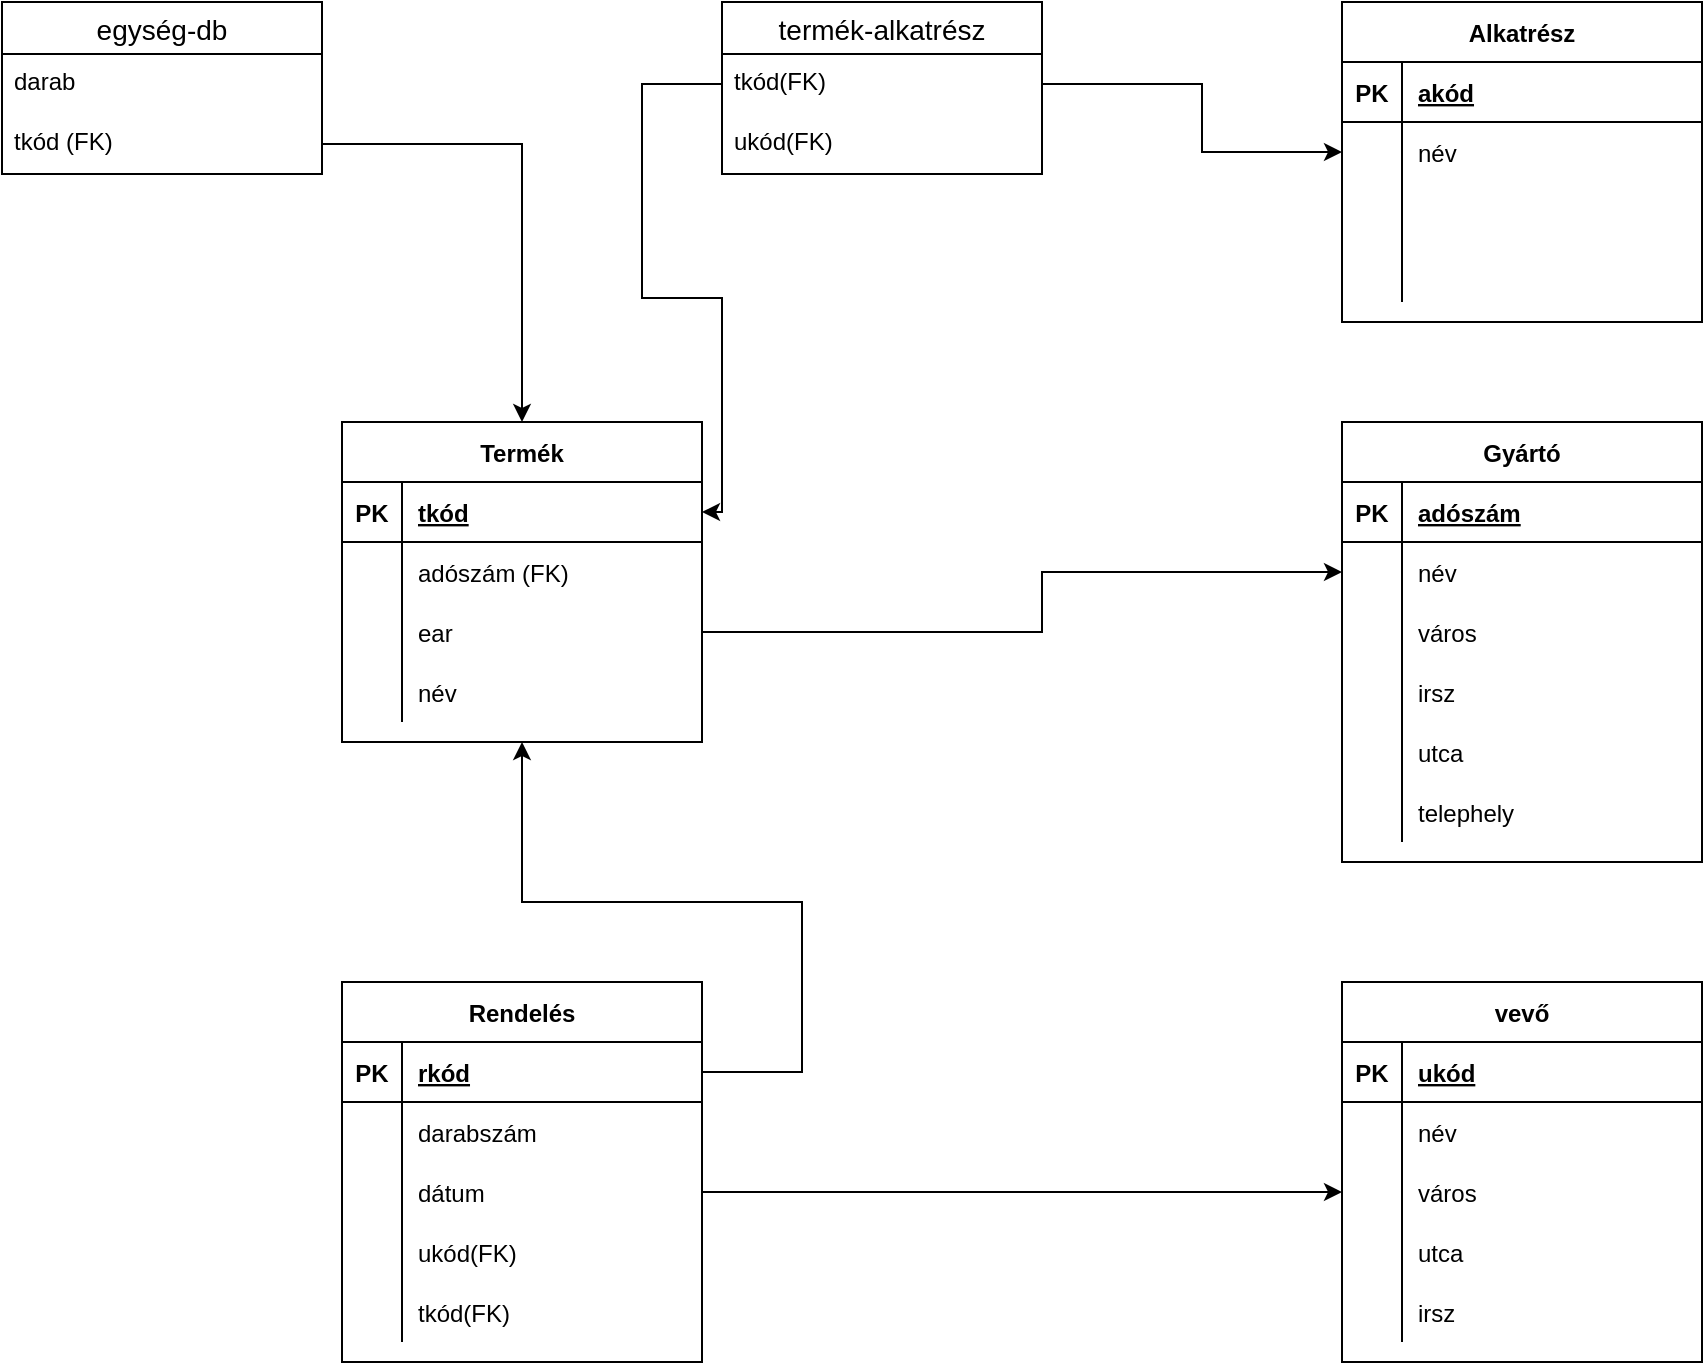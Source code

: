 <mxfile version="20.5.1" type="device"><diagram id="R2lEEEUBdFMjLlhIrx00" name="Page-1"><mxGraphModel dx="2476" dy="1542" grid="1" gridSize="10" guides="1" tooltips="1" connect="1" arrows="1" fold="1" page="0" pageScale="1" pageWidth="850" pageHeight="1100" math="0" shadow="0" extFonts="Permanent Marker^https://fonts.googleapis.com/css?family=Permanent+Marker"><root><mxCell id="0"/><mxCell id="1" parent="0"/><mxCell id="13EC7aN3IVBnyng-n6oH-1" value="Alkatrész" style="shape=table;startSize=30;container=1;collapsible=1;childLayout=tableLayout;fixedRows=1;rowLines=0;fontStyle=1;align=center;resizeLast=1;" parent="1" vertex="1"><mxGeometry x="470" y="-250" width="180" height="160" as="geometry"/></mxCell><mxCell id="13EC7aN3IVBnyng-n6oH-2" value="" style="shape=tableRow;horizontal=0;startSize=0;swimlaneHead=0;swimlaneBody=0;fillColor=none;collapsible=0;dropTarget=0;points=[[0,0.5],[1,0.5]];portConstraint=eastwest;top=0;left=0;right=0;bottom=1;" parent="13EC7aN3IVBnyng-n6oH-1" vertex="1"><mxGeometry y="30" width="180" height="30" as="geometry"/></mxCell><mxCell id="13EC7aN3IVBnyng-n6oH-3" value="PK" style="shape=partialRectangle;connectable=0;fillColor=none;top=0;left=0;bottom=0;right=0;fontStyle=1;overflow=hidden;" parent="13EC7aN3IVBnyng-n6oH-2" vertex="1"><mxGeometry width="30" height="30" as="geometry"><mxRectangle width="30" height="30" as="alternateBounds"/></mxGeometry></mxCell><mxCell id="13EC7aN3IVBnyng-n6oH-4" value="akód" style="shape=partialRectangle;connectable=0;fillColor=none;top=0;left=0;bottom=0;right=0;align=left;spacingLeft=6;fontStyle=5;overflow=hidden;" parent="13EC7aN3IVBnyng-n6oH-2" vertex="1"><mxGeometry x="30" width="150" height="30" as="geometry"><mxRectangle width="150" height="30" as="alternateBounds"/></mxGeometry></mxCell><mxCell id="13EC7aN3IVBnyng-n6oH-5" value="" style="shape=tableRow;horizontal=0;startSize=0;swimlaneHead=0;swimlaneBody=0;fillColor=none;collapsible=0;dropTarget=0;points=[[0,0.5],[1,0.5]];portConstraint=eastwest;top=0;left=0;right=0;bottom=0;" parent="13EC7aN3IVBnyng-n6oH-1" vertex="1"><mxGeometry y="60" width="180" height="30" as="geometry"/></mxCell><mxCell id="13EC7aN3IVBnyng-n6oH-6" value="" style="shape=partialRectangle;connectable=0;fillColor=none;top=0;left=0;bottom=0;right=0;editable=1;overflow=hidden;" parent="13EC7aN3IVBnyng-n6oH-5" vertex="1"><mxGeometry width="30" height="30" as="geometry"><mxRectangle width="30" height="30" as="alternateBounds"/></mxGeometry></mxCell><mxCell id="13EC7aN3IVBnyng-n6oH-7" value="név" style="shape=partialRectangle;connectable=0;fillColor=none;top=0;left=0;bottom=0;right=0;align=left;spacingLeft=6;overflow=hidden;" parent="13EC7aN3IVBnyng-n6oH-5" vertex="1"><mxGeometry x="30" width="150" height="30" as="geometry"><mxRectangle width="150" height="30" as="alternateBounds"/></mxGeometry></mxCell><mxCell id="13EC7aN3IVBnyng-n6oH-8" value="" style="shape=tableRow;horizontal=0;startSize=0;swimlaneHead=0;swimlaneBody=0;fillColor=none;collapsible=0;dropTarget=0;points=[[0,0.5],[1,0.5]];portConstraint=eastwest;top=0;left=0;right=0;bottom=0;" parent="13EC7aN3IVBnyng-n6oH-1" vertex="1"><mxGeometry y="90" width="180" height="30" as="geometry"/></mxCell><mxCell id="13EC7aN3IVBnyng-n6oH-9" value="" style="shape=partialRectangle;connectable=0;fillColor=none;top=0;left=0;bottom=0;right=0;editable=1;overflow=hidden;" parent="13EC7aN3IVBnyng-n6oH-8" vertex="1"><mxGeometry width="30" height="30" as="geometry"><mxRectangle width="30" height="30" as="alternateBounds"/></mxGeometry></mxCell><mxCell id="13EC7aN3IVBnyng-n6oH-10" value="" style="shape=partialRectangle;connectable=0;fillColor=none;top=0;left=0;bottom=0;right=0;align=left;spacingLeft=6;overflow=hidden;" parent="13EC7aN3IVBnyng-n6oH-8" vertex="1"><mxGeometry x="30" width="150" height="30" as="geometry"><mxRectangle width="150" height="30" as="alternateBounds"/></mxGeometry></mxCell><mxCell id="13EC7aN3IVBnyng-n6oH-11" value="" style="shape=tableRow;horizontal=0;startSize=0;swimlaneHead=0;swimlaneBody=0;fillColor=none;collapsible=0;dropTarget=0;points=[[0,0.5],[1,0.5]];portConstraint=eastwest;top=0;left=0;right=0;bottom=0;" parent="13EC7aN3IVBnyng-n6oH-1" vertex="1"><mxGeometry y="120" width="180" height="30" as="geometry"/></mxCell><mxCell id="13EC7aN3IVBnyng-n6oH-12" value="" style="shape=partialRectangle;connectable=0;fillColor=none;top=0;left=0;bottom=0;right=0;editable=1;overflow=hidden;" parent="13EC7aN3IVBnyng-n6oH-11" vertex="1"><mxGeometry width="30" height="30" as="geometry"><mxRectangle width="30" height="30" as="alternateBounds"/></mxGeometry></mxCell><mxCell id="13EC7aN3IVBnyng-n6oH-13" value="" style="shape=partialRectangle;connectable=0;fillColor=none;top=0;left=0;bottom=0;right=0;align=left;spacingLeft=6;overflow=hidden;" parent="13EC7aN3IVBnyng-n6oH-11" vertex="1"><mxGeometry x="30" width="150" height="30" as="geometry"><mxRectangle width="150" height="30" as="alternateBounds"/></mxGeometry></mxCell><mxCell id="13EC7aN3IVBnyng-n6oH-14" value="vevő" style="shape=table;startSize=30;container=1;collapsible=1;childLayout=tableLayout;fixedRows=1;rowLines=0;fontStyle=1;align=center;resizeLast=1;" parent="1" vertex="1"><mxGeometry x="470" y="240" width="180" height="190" as="geometry"/></mxCell><mxCell id="13EC7aN3IVBnyng-n6oH-15" value="" style="shape=tableRow;horizontal=0;startSize=0;swimlaneHead=0;swimlaneBody=0;fillColor=none;collapsible=0;dropTarget=0;points=[[0,0.5],[1,0.5]];portConstraint=eastwest;top=0;left=0;right=0;bottom=1;" parent="13EC7aN3IVBnyng-n6oH-14" vertex="1"><mxGeometry y="30" width="180" height="30" as="geometry"/></mxCell><mxCell id="13EC7aN3IVBnyng-n6oH-16" value="PK" style="shape=partialRectangle;connectable=0;fillColor=none;top=0;left=0;bottom=0;right=0;fontStyle=1;overflow=hidden;" parent="13EC7aN3IVBnyng-n6oH-15" vertex="1"><mxGeometry width="30" height="30" as="geometry"><mxRectangle width="30" height="30" as="alternateBounds"/></mxGeometry></mxCell><mxCell id="13EC7aN3IVBnyng-n6oH-17" value="ukód" style="shape=partialRectangle;connectable=0;fillColor=none;top=0;left=0;bottom=0;right=0;align=left;spacingLeft=6;fontStyle=5;overflow=hidden;" parent="13EC7aN3IVBnyng-n6oH-15" vertex="1"><mxGeometry x="30" width="150" height="30" as="geometry"><mxRectangle width="150" height="30" as="alternateBounds"/></mxGeometry></mxCell><mxCell id="13EC7aN3IVBnyng-n6oH-18" value="" style="shape=tableRow;horizontal=0;startSize=0;swimlaneHead=0;swimlaneBody=0;fillColor=none;collapsible=0;dropTarget=0;points=[[0,0.5],[1,0.5]];portConstraint=eastwest;top=0;left=0;right=0;bottom=0;" parent="13EC7aN3IVBnyng-n6oH-14" vertex="1"><mxGeometry y="60" width="180" height="30" as="geometry"/></mxCell><mxCell id="13EC7aN3IVBnyng-n6oH-19" value="" style="shape=partialRectangle;connectable=0;fillColor=none;top=0;left=0;bottom=0;right=0;editable=1;overflow=hidden;" parent="13EC7aN3IVBnyng-n6oH-18" vertex="1"><mxGeometry width="30" height="30" as="geometry"><mxRectangle width="30" height="30" as="alternateBounds"/></mxGeometry></mxCell><mxCell id="13EC7aN3IVBnyng-n6oH-20" value="név" style="shape=partialRectangle;connectable=0;fillColor=none;top=0;left=0;bottom=0;right=0;align=left;spacingLeft=6;overflow=hidden;" parent="13EC7aN3IVBnyng-n6oH-18" vertex="1"><mxGeometry x="30" width="150" height="30" as="geometry"><mxRectangle width="150" height="30" as="alternateBounds"/></mxGeometry></mxCell><mxCell id="13EC7aN3IVBnyng-n6oH-21" value="" style="shape=tableRow;horizontal=0;startSize=0;swimlaneHead=0;swimlaneBody=0;fillColor=none;collapsible=0;dropTarget=0;points=[[0,0.5],[1,0.5]];portConstraint=eastwest;top=0;left=0;right=0;bottom=0;" parent="13EC7aN3IVBnyng-n6oH-14" vertex="1"><mxGeometry y="90" width="180" height="30" as="geometry"/></mxCell><mxCell id="13EC7aN3IVBnyng-n6oH-22" value="" style="shape=partialRectangle;connectable=0;fillColor=none;top=0;left=0;bottom=0;right=0;editable=1;overflow=hidden;" parent="13EC7aN3IVBnyng-n6oH-21" vertex="1"><mxGeometry width="30" height="30" as="geometry"><mxRectangle width="30" height="30" as="alternateBounds"/></mxGeometry></mxCell><mxCell id="13EC7aN3IVBnyng-n6oH-23" value="város" style="shape=partialRectangle;connectable=0;fillColor=none;top=0;left=0;bottom=0;right=0;align=left;spacingLeft=6;overflow=hidden;" parent="13EC7aN3IVBnyng-n6oH-21" vertex="1"><mxGeometry x="30" width="150" height="30" as="geometry"><mxRectangle width="150" height="30" as="alternateBounds"/></mxGeometry></mxCell><mxCell id="13EC7aN3IVBnyng-n6oH-24" value="" style="shape=tableRow;horizontal=0;startSize=0;swimlaneHead=0;swimlaneBody=0;fillColor=none;collapsible=0;dropTarget=0;points=[[0,0.5],[1,0.5]];portConstraint=eastwest;top=0;left=0;right=0;bottom=0;" parent="13EC7aN3IVBnyng-n6oH-14" vertex="1"><mxGeometry y="120" width="180" height="30" as="geometry"/></mxCell><mxCell id="13EC7aN3IVBnyng-n6oH-25" value="" style="shape=partialRectangle;connectable=0;fillColor=none;top=0;left=0;bottom=0;right=0;editable=1;overflow=hidden;" parent="13EC7aN3IVBnyng-n6oH-24" vertex="1"><mxGeometry width="30" height="30" as="geometry"><mxRectangle width="30" height="30" as="alternateBounds"/></mxGeometry></mxCell><mxCell id="13EC7aN3IVBnyng-n6oH-26" value="utca" style="shape=partialRectangle;connectable=0;fillColor=none;top=0;left=0;bottom=0;right=0;align=left;spacingLeft=6;overflow=hidden;" parent="13EC7aN3IVBnyng-n6oH-24" vertex="1"><mxGeometry x="30" width="150" height="30" as="geometry"><mxRectangle width="150" height="30" as="alternateBounds"/></mxGeometry></mxCell><mxCell id="13EC7aN3IVBnyng-n6oH-79" value="" style="shape=tableRow;horizontal=0;startSize=0;swimlaneHead=0;swimlaneBody=0;fillColor=none;collapsible=0;dropTarget=0;points=[[0,0.5],[1,0.5]];portConstraint=eastwest;top=0;left=0;right=0;bottom=0;" parent="13EC7aN3IVBnyng-n6oH-14" vertex="1"><mxGeometry y="150" width="180" height="30" as="geometry"/></mxCell><mxCell id="13EC7aN3IVBnyng-n6oH-80" value="" style="shape=partialRectangle;connectable=0;fillColor=none;top=0;left=0;bottom=0;right=0;editable=1;overflow=hidden;" parent="13EC7aN3IVBnyng-n6oH-79" vertex="1"><mxGeometry width="30" height="30" as="geometry"><mxRectangle width="30" height="30" as="alternateBounds"/></mxGeometry></mxCell><mxCell id="13EC7aN3IVBnyng-n6oH-81" value="irsz" style="shape=partialRectangle;connectable=0;fillColor=none;top=0;left=0;bottom=0;right=0;align=left;spacingLeft=6;overflow=hidden;" parent="13EC7aN3IVBnyng-n6oH-79" vertex="1"><mxGeometry x="30" width="150" height="30" as="geometry"><mxRectangle width="150" height="30" as="alternateBounds"/></mxGeometry></mxCell><mxCell id="13EC7aN3IVBnyng-n6oH-27" value="Rendelés" style="shape=table;startSize=30;container=1;collapsible=1;childLayout=tableLayout;fixedRows=1;rowLines=0;fontStyle=1;align=center;resizeLast=1;" parent="1" vertex="1"><mxGeometry x="-30" y="240" width="180" height="190" as="geometry"/></mxCell><mxCell id="13EC7aN3IVBnyng-n6oH-28" value="" style="shape=tableRow;horizontal=0;startSize=0;swimlaneHead=0;swimlaneBody=0;fillColor=none;collapsible=0;dropTarget=0;points=[[0,0.5],[1,0.5]];portConstraint=eastwest;top=0;left=0;right=0;bottom=1;" parent="13EC7aN3IVBnyng-n6oH-27" vertex="1"><mxGeometry y="30" width="180" height="30" as="geometry"/></mxCell><mxCell id="13EC7aN3IVBnyng-n6oH-29" value="PK" style="shape=partialRectangle;connectable=0;fillColor=none;top=0;left=0;bottom=0;right=0;fontStyle=1;overflow=hidden;" parent="13EC7aN3IVBnyng-n6oH-28" vertex="1"><mxGeometry width="30" height="30" as="geometry"><mxRectangle width="30" height="30" as="alternateBounds"/></mxGeometry></mxCell><mxCell id="13EC7aN3IVBnyng-n6oH-30" value="rkód" style="shape=partialRectangle;connectable=0;fillColor=none;top=0;left=0;bottom=0;right=0;align=left;spacingLeft=6;fontStyle=5;overflow=hidden;" parent="13EC7aN3IVBnyng-n6oH-28" vertex="1"><mxGeometry x="30" width="150" height="30" as="geometry"><mxRectangle width="150" height="30" as="alternateBounds"/></mxGeometry></mxCell><mxCell id="13EC7aN3IVBnyng-n6oH-31" value="" style="shape=tableRow;horizontal=0;startSize=0;swimlaneHead=0;swimlaneBody=0;fillColor=none;collapsible=0;dropTarget=0;points=[[0,0.5],[1,0.5]];portConstraint=eastwest;top=0;left=0;right=0;bottom=0;" parent="13EC7aN3IVBnyng-n6oH-27" vertex="1"><mxGeometry y="60" width="180" height="30" as="geometry"/></mxCell><mxCell id="13EC7aN3IVBnyng-n6oH-32" value="" style="shape=partialRectangle;connectable=0;fillColor=none;top=0;left=0;bottom=0;right=0;editable=1;overflow=hidden;" parent="13EC7aN3IVBnyng-n6oH-31" vertex="1"><mxGeometry width="30" height="30" as="geometry"><mxRectangle width="30" height="30" as="alternateBounds"/></mxGeometry></mxCell><mxCell id="13EC7aN3IVBnyng-n6oH-33" value="darabszám" style="shape=partialRectangle;connectable=0;fillColor=none;top=0;left=0;bottom=0;right=0;align=left;spacingLeft=6;overflow=hidden;" parent="13EC7aN3IVBnyng-n6oH-31" vertex="1"><mxGeometry x="30" width="150" height="30" as="geometry"><mxRectangle width="150" height="30" as="alternateBounds"/></mxGeometry></mxCell><mxCell id="13EC7aN3IVBnyng-n6oH-34" value="" style="shape=tableRow;horizontal=0;startSize=0;swimlaneHead=0;swimlaneBody=0;fillColor=none;collapsible=0;dropTarget=0;points=[[0,0.5],[1,0.5]];portConstraint=eastwest;top=0;left=0;right=0;bottom=0;" parent="13EC7aN3IVBnyng-n6oH-27" vertex="1"><mxGeometry y="90" width="180" height="30" as="geometry"/></mxCell><mxCell id="13EC7aN3IVBnyng-n6oH-35" value="" style="shape=partialRectangle;connectable=0;fillColor=none;top=0;left=0;bottom=0;right=0;editable=1;overflow=hidden;" parent="13EC7aN3IVBnyng-n6oH-34" vertex="1"><mxGeometry width="30" height="30" as="geometry"><mxRectangle width="30" height="30" as="alternateBounds"/></mxGeometry></mxCell><mxCell id="13EC7aN3IVBnyng-n6oH-36" value="dátum" style="shape=partialRectangle;connectable=0;fillColor=none;top=0;left=0;bottom=0;right=0;align=left;spacingLeft=6;overflow=hidden;" parent="13EC7aN3IVBnyng-n6oH-34" vertex="1"><mxGeometry x="30" width="150" height="30" as="geometry"><mxRectangle width="150" height="30" as="alternateBounds"/></mxGeometry></mxCell><mxCell id="13EC7aN3IVBnyng-n6oH-37" value="" style="shape=tableRow;horizontal=0;startSize=0;swimlaneHead=0;swimlaneBody=0;fillColor=none;collapsible=0;dropTarget=0;points=[[0,0.5],[1,0.5]];portConstraint=eastwest;top=0;left=0;right=0;bottom=0;" parent="13EC7aN3IVBnyng-n6oH-27" vertex="1"><mxGeometry y="120" width="180" height="30" as="geometry"/></mxCell><mxCell id="13EC7aN3IVBnyng-n6oH-38" value="" style="shape=partialRectangle;connectable=0;fillColor=none;top=0;left=0;bottom=0;right=0;editable=1;overflow=hidden;" parent="13EC7aN3IVBnyng-n6oH-37" vertex="1"><mxGeometry width="30" height="30" as="geometry"><mxRectangle width="30" height="30" as="alternateBounds"/></mxGeometry></mxCell><mxCell id="13EC7aN3IVBnyng-n6oH-39" value="ukód(FK)" style="shape=partialRectangle;connectable=0;fillColor=none;top=0;left=0;bottom=0;right=0;align=left;spacingLeft=6;overflow=hidden;" parent="13EC7aN3IVBnyng-n6oH-37" vertex="1"><mxGeometry x="30" width="150" height="30" as="geometry"><mxRectangle width="150" height="30" as="alternateBounds"/></mxGeometry></mxCell><mxCell id="13EC7aN3IVBnyng-n6oH-75" value="" style="shape=tableRow;horizontal=0;startSize=0;swimlaneHead=0;swimlaneBody=0;fillColor=none;collapsible=0;dropTarget=0;points=[[0,0.5],[1,0.5]];portConstraint=eastwest;top=0;left=0;right=0;bottom=0;" parent="13EC7aN3IVBnyng-n6oH-27" vertex="1"><mxGeometry y="150" width="180" height="30" as="geometry"/></mxCell><mxCell id="13EC7aN3IVBnyng-n6oH-76" value="" style="shape=partialRectangle;connectable=0;fillColor=none;top=0;left=0;bottom=0;right=0;editable=1;overflow=hidden;" parent="13EC7aN3IVBnyng-n6oH-75" vertex="1"><mxGeometry width="30" height="30" as="geometry"><mxRectangle width="30" height="30" as="alternateBounds"/></mxGeometry></mxCell><mxCell id="13EC7aN3IVBnyng-n6oH-77" value="tkód(FK)" style="shape=partialRectangle;connectable=0;fillColor=none;top=0;left=0;bottom=0;right=0;align=left;spacingLeft=6;overflow=hidden;" parent="13EC7aN3IVBnyng-n6oH-75" vertex="1"><mxGeometry x="30" width="150" height="30" as="geometry"><mxRectangle width="150" height="30" as="alternateBounds"/></mxGeometry></mxCell><mxCell id="13EC7aN3IVBnyng-n6oH-40" value="Gyártó" style="shape=table;startSize=30;container=1;collapsible=1;childLayout=tableLayout;fixedRows=1;rowLines=0;fontStyle=1;align=center;resizeLast=1;" parent="1" vertex="1"><mxGeometry x="470" y="-40" width="180" height="220" as="geometry"/></mxCell><mxCell id="13EC7aN3IVBnyng-n6oH-41" value="" style="shape=tableRow;horizontal=0;startSize=0;swimlaneHead=0;swimlaneBody=0;fillColor=none;collapsible=0;dropTarget=0;points=[[0,0.5],[1,0.5]];portConstraint=eastwest;top=0;left=0;right=0;bottom=1;" parent="13EC7aN3IVBnyng-n6oH-40" vertex="1"><mxGeometry y="30" width="180" height="30" as="geometry"/></mxCell><mxCell id="13EC7aN3IVBnyng-n6oH-42" value="PK" style="shape=partialRectangle;connectable=0;fillColor=none;top=0;left=0;bottom=0;right=0;fontStyle=1;overflow=hidden;" parent="13EC7aN3IVBnyng-n6oH-41" vertex="1"><mxGeometry width="30" height="30" as="geometry"><mxRectangle width="30" height="30" as="alternateBounds"/></mxGeometry></mxCell><mxCell id="13EC7aN3IVBnyng-n6oH-43" value="adószám" style="shape=partialRectangle;connectable=0;fillColor=none;top=0;left=0;bottom=0;right=0;align=left;spacingLeft=6;fontStyle=5;overflow=hidden;" parent="13EC7aN3IVBnyng-n6oH-41" vertex="1"><mxGeometry x="30" width="150" height="30" as="geometry"><mxRectangle width="150" height="30" as="alternateBounds"/></mxGeometry></mxCell><mxCell id="13EC7aN3IVBnyng-n6oH-44" value="" style="shape=tableRow;horizontal=0;startSize=0;swimlaneHead=0;swimlaneBody=0;fillColor=none;collapsible=0;dropTarget=0;points=[[0,0.5],[1,0.5]];portConstraint=eastwest;top=0;left=0;right=0;bottom=0;" parent="13EC7aN3IVBnyng-n6oH-40" vertex="1"><mxGeometry y="60" width="180" height="30" as="geometry"/></mxCell><mxCell id="13EC7aN3IVBnyng-n6oH-45" value="" style="shape=partialRectangle;connectable=0;fillColor=none;top=0;left=0;bottom=0;right=0;editable=1;overflow=hidden;" parent="13EC7aN3IVBnyng-n6oH-44" vertex="1"><mxGeometry width="30" height="30" as="geometry"><mxRectangle width="30" height="30" as="alternateBounds"/></mxGeometry></mxCell><mxCell id="13EC7aN3IVBnyng-n6oH-46" value="név" style="shape=partialRectangle;connectable=0;fillColor=none;top=0;left=0;bottom=0;right=0;align=left;spacingLeft=6;overflow=hidden;" parent="13EC7aN3IVBnyng-n6oH-44" vertex="1"><mxGeometry x="30" width="150" height="30" as="geometry"><mxRectangle width="150" height="30" as="alternateBounds"/></mxGeometry></mxCell><mxCell id="13EC7aN3IVBnyng-n6oH-47" value="" style="shape=tableRow;horizontal=0;startSize=0;swimlaneHead=0;swimlaneBody=0;fillColor=none;collapsible=0;dropTarget=0;points=[[0,0.5],[1,0.5]];portConstraint=eastwest;top=0;left=0;right=0;bottom=0;" parent="13EC7aN3IVBnyng-n6oH-40" vertex="1"><mxGeometry y="90" width="180" height="30" as="geometry"/></mxCell><mxCell id="13EC7aN3IVBnyng-n6oH-48" value="" style="shape=partialRectangle;connectable=0;fillColor=none;top=0;left=0;bottom=0;right=0;editable=1;overflow=hidden;" parent="13EC7aN3IVBnyng-n6oH-47" vertex="1"><mxGeometry width="30" height="30" as="geometry"><mxRectangle width="30" height="30" as="alternateBounds"/></mxGeometry></mxCell><mxCell id="13EC7aN3IVBnyng-n6oH-49" value="város" style="shape=partialRectangle;connectable=0;fillColor=none;top=0;left=0;bottom=0;right=0;align=left;spacingLeft=6;overflow=hidden;" parent="13EC7aN3IVBnyng-n6oH-47" vertex="1"><mxGeometry x="30" width="150" height="30" as="geometry"><mxRectangle width="150" height="30" as="alternateBounds"/></mxGeometry></mxCell><mxCell id="13EC7aN3IVBnyng-n6oH-50" value="" style="shape=tableRow;horizontal=0;startSize=0;swimlaneHead=0;swimlaneBody=0;fillColor=none;collapsible=0;dropTarget=0;points=[[0,0.5],[1,0.5]];portConstraint=eastwest;top=0;left=0;right=0;bottom=0;" parent="13EC7aN3IVBnyng-n6oH-40" vertex="1"><mxGeometry y="120" width="180" height="30" as="geometry"/></mxCell><mxCell id="13EC7aN3IVBnyng-n6oH-51" value="" style="shape=partialRectangle;connectable=0;fillColor=none;top=0;left=0;bottom=0;right=0;editable=1;overflow=hidden;" parent="13EC7aN3IVBnyng-n6oH-50" vertex="1"><mxGeometry width="30" height="30" as="geometry"><mxRectangle width="30" height="30" as="alternateBounds"/></mxGeometry></mxCell><mxCell id="13EC7aN3IVBnyng-n6oH-52" value="irsz" style="shape=partialRectangle;connectable=0;fillColor=none;top=0;left=0;bottom=0;right=0;align=left;spacingLeft=6;overflow=hidden;" parent="13EC7aN3IVBnyng-n6oH-50" vertex="1"><mxGeometry x="30" width="150" height="30" as="geometry"><mxRectangle width="150" height="30" as="alternateBounds"/></mxGeometry></mxCell><mxCell id="13EC7aN3IVBnyng-n6oH-67" value="" style="shape=tableRow;horizontal=0;startSize=0;swimlaneHead=0;swimlaneBody=0;fillColor=none;collapsible=0;dropTarget=0;points=[[0,0.5],[1,0.5]];portConstraint=eastwest;top=0;left=0;right=0;bottom=0;" parent="13EC7aN3IVBnyng-n6oH-40" vertex="1"><mxGeometry y="150" width="180" height="30" as="geometry"/></mxCell><mxCell id="13EC7aN3IVBnyng-n6oH-68" value="" style="shape=partialRectangle;connectable=0;fillColor=none;top=0;left=0;bottom=0;right=0;editable=1;overflow=hidden;" parent="13EC7aN3IVBnyng-n6oH-67" vertex="1"><mxGeometry width="30" height="30" as="geometry"><mxRectangle width="30" height="30" as="alternateBounds"/></mxGeometry></mxCell><mxCell id="13EC7aN3IVBnyng-n6oH-69" value="utca" style="shape=partialRectangle;connectable=0;fillColor=none;top=0;left=0;bottom=0;right=0;align=left;spacingLeft=6;overflow=hidden;" parent="13EC7aN3IVBnyng-n6oH-67" vertex="1"><mxGeometry x="30" width="150" height="30" as="geometry"><mxRectangle width="150" height="30" as="alternateBounds"/></mxGeometry></mxCell><mxCell id="13EC7aN3IVBnyng-n6oH-71" value="" style="shape=tableRow;horizontal=0;startSize=0;swimlaneHead=0;swimlaneBody=0;fillColor=none;collapsible=0;dropTarget=0;points=[[0,0.5],[1,0.5]];portConstraint=eastwest;top=0;left=0;right=0;bottom=0;" parent="13EC7aN3IVBnyng-n6oH-40" vertex="1"><mxGeometry y="180" width="180" height="30" as="geometry"/></mxCell><mxCell id="13EC7aN3IVBnyng-n6oH-72" value="" style="shape=partialRectangle;connectable=0;fillColor=none;top=0;left=0;bottom=0;right=0;editable=1;overflow=hidden;" parent="13EC7aN3IVBnyng-n6oH-71" vertex="1"><mxGeometry width="30" height="30" as="geometry"><mxRectangle width="30" height="30" as="alternateBounds"/></mxGeometry></mxCell><mxCell id="13EC7aN3IVBnyng-n6oH-73" value="telephely" style="shape=partialRectangle;connectable=0;fillColor=none;top=0;left=0;bottom=0;right=0;align=left;spacingLeft=6;overflow=hidden;" parent="13EC7aN3IVBnyng-n6oH-71" vertex="1"><mxGeometry x="30" width="150" height="30" as="geometry"><mxRectangle width="150" height="30" as="alternateBounds"/></mxGeometry></mxCell><mxCell id="13EC7aN3IVBnyng-n6oH-53" value="Termék" style="shape=table;startSize=30;container=1;collapsible=1;childLayout=tableLayout;fixedRows=1;rowLines=0;fontStyle=1;align=center;resizeLast=1;" parent="1" vertex="1"><mxGeometry x="-30" y="-40" width="180" height="160" as="geometry"/></mxCell><mxCell id="13EC7aN3IVBnyng-n6oH-54" value="" style="shape=tableRow;horizontal=0;startSize=0;swimlaneHead=0;swimlaneBody=0;fillColor=none;collapsible=0;dropTarget=0;points=[[0,0.5],[1,0.5]];portConstraint=eastwest;top=0;left=0;right=0;bottom=1;" parent="13EC7aN3IVBnyng-n6oH-53" vertex="1"><mxGeometry y="30" width="180" height="30" as="geometry"/></mxCell><mxCell id="13EC7aN3IVBnyng-n6oH-55" value="PK" style="shape=partialRectangle;connectable=0;fillColor=none;top=0;left=0;bottom=0;right=0;fontStyle=1;overflow=hidden;" parent="13EC7aN3IVBnyng-n6oH-54" vertex="1"><mxGeometry width="30" height="30" as="geometry"><mxRectangle width="30" height="30" as="alternateBounds"/></mxGeometry></mxCell><mxCell id="13EC7aN3IVBnyng-n6oH-56" value="tkód" style="shape=partialRectangle;connectable=0;fillColor=none;top=0;left=0;bottom=0;right=0;align=left;spacingLeft=6;fontStyle=5;overflow=hidden;" parent="13EC7aN3IVBnyng-n6oH-54" vertex="1"><mxGeometry x="30" width="150" height="30" as="geometry"><mxRectangle width="150" height="30" as="alternateBounds"/></mxGeometry></mxCell><mxCell id="13EC7aN3IVBnyng-n6oH-57" value="" style="shape=tableRow;horizontal=0;startSize=0;swimlaneHead=0;swimlaneBody=0;fillColor=none;collapsible=0;dropTarget=0;points=[[0,0.5],[1,0.5]];portConstraint=eastwest;top=0;left=0;right=0;bottom=0;" parent="13EC7aN3IVBnyng-n6oH-53" vertex="1"><mxGeometry y="60" width="180" height="30" as="geometry"/></mxCell><mxCell id="13EC7aN3IVBnyng-n6oH-58" value="" style="shape=partialRectangle;connectable=0;fillColor=none;top=0;left=0;bottom=0;right=0;editable=1;overflow=hidden;" parent="13EC7aN3IVBnyng-n6oH-57" vertex="1"><mxGeometry width="30" height="30" as="geometry"><mxRectangle width="30" height="30" as="alternateBounds"/></mxGeometry></mxCell><mxCell id="13EC7aN3IVBnyng-n6oH-59" value="adószám (FK)" style="shape=partialRectangle;connectable=0;fillColor=none;top=0;left=0;bottom=0;right=0;align=left;spacingLeft=6;overflow=hidden;" parent="13EC7aN3IVBnyng-n6oH-57" vertex="1"><mxGeometry x="30" width="150" height="30" as="geometry"><mxRectangle width="150" height="30" as="alternateBounds"/></mxGeometry></mxCell><mxCell id="13EC7aN3IVBnyng-n6oH-60" value="" style="shape=tableRow;horizontal=0;startSize=0;swimlaneHead=0;swimlaneBody=0;fillColor=none;collapsible=0;dropTarget=0;points=[[0,0.5],[1,0.5]];portConstraint=eastwest;top=0;left=0;right=0;bottom=0;" parent="13EC7aN3IVBnyng-n6oH-53" vertex="1"><mxGeometry y="90" width="180" height="30" as="geometry"/></mxCell><mxCell id="13EC7aN3IVBnyng-n6oH-61" value="" style="shape=partialRectangle;connectable=0;fillColor=none;top=0;left=0;bottom=0;right=0;editable=1;overflow=hidden;" parent="13EC7aN3IVBnyng-n6oH-60" vertex="1"><mxGeometry width="30" height="30" as="geometry"><mxRectangle width="30" height="30" as="alternateBounds"/></mxGeometry></mxCell><mxCell id="13EC7aN3IVBnyng-n6oH-62" value="ear" style="shape=partialRectangle;connectable=0;fillColor=none;top=0;left=0;bottom=0;right=0;align=left;spacingLeft=6;overflow=hidden;" parent="13EC7aN3IVBnyng-n6oH-60" vertex="1"><mxGeometry x="30" width="150" height="30" as="geometry"><mxRectangle width="150" height="30" as="alternateBounds"/></mxGeometry></mxCell><mxCell id="13EC7aN3IVBnyng-n6oH-63" value="" style="shape=tableRow;horizontal=0;startSize=0;swimlaneHead=0;swimlaneBody=0;fillColor=none;collapsible=0;dropTarget=0;points=[[0,0.5],[1,0.5]];portConstraint=eastwest;top=0;left=0;right=0;bottom=0;" parent="13EC7aN3IVBnyng-n6oH-53" vertex="1"><mxGeometry y="120" width="180" height="30" as="geometry"/></mxCell><mxCell id="13EC7aN3IVBnyng-n6oH-64" value="" style="shape=partialRectangle;connectable=0;fillColor=none;top=0;left=0;bottom=0;right=0;editable=1;overflow=hidden;" parent="13EC7aN3IVBnyng-n6oH-63" vertex="1"><mxGeometry width="30" height="30" as="geometry"><mxRectangle width="30" height="30" as="alternateBounds"/></mxGeometry></mxCell><mxCell id="13EC7aN3IVBnyng-n6oH-65" value="név" style="shape=partialRectangle;connectable=0;fillColor=none;top=0;left=0;bottom=0;right=0;align=left;spacingLeft=6;overflow=hidden;" parent="13EC7aN3IVBnyng-n6oH-63" vertex="1"><mxGeometry x="30" width="150" height="30" as="geometry"><mxRectangle width="150" height="30" as="alternateBounds"/></mxGeometry></mxCell><mxCell id="13EC7aN3IVBnyng-n6oH-82" value="termék-alkatrész" style="swimlane;fontStyle=0;childLayout=stackLayout;horizontal=1;startSize=26;horizontalStack=0;resizeParent=1;resizeParentMax=0;resizeLast=0;collapsible=1;marginBottom=0;align=center;fontSize=14;" parent="1" vertex="1"><mxGeometry x="160" y="-250" width="160" height="86" as="geometry"/></mxCell><mxCell id="13EC7aN3IVBnyng-n6oH-83" value="tkód(FK)" style="text;strokeColor=none;fillColor=none;spacingLeft=4;spacingRight=4;overflow=hidden;rotatable=0;points=[[0,0.5],[1,0.5]];portConstraint=eastwest;fontSize=12;" parent="13EC7aN3IVBnyng-n6oH-82" vertex="1"><mxGeometry y="26" width="160" height="30" as="geometry"/></mxCell><mxCell id="13EC7aN3IVBnyng-n6oH-84" value="ukód(FK)" style="text;strokeColor=none;fillColor=none;spacingLeft=4;spacingRight=4;overflow=hidden;rotatable=0;points=[[0,0.5],[1,0.5]];portConstraint=eastwest;fontSize=12;" parent="13EC7aN3IVBnyng-n6oH-82" vertex="1"><mxGeometry y="56" width="160" height="30" as="geometry"/></mxCell><mxCell id="13EC7aN3IVBnyng-n6oH-86" value="egység-db" style="swimlane;fontStyle=0;childLayout=stackLayout;horizontal=1;startSize=26;horizontalStack=0;resizeParent=1;resizeParentMax=0;resizeLast=0;collapsible=1;marginBottom=0;align=center;fontSize=14;" parent="1" vertex="1"><mxGeometry x="-200" y="-250" width="160" height="86" as="geometry"/></mxCell><mxCell id="13EC7aN3IVBnyng-n6oH-87" value="darab" style="text;strokeColor=none;fillColor=none;spacingLeft=4;spacingRight=4;overflow=hidden;rotatable=0;points=[[0,0.5],[1,0.5]];portConstraint=eastwest;fontSize=12;" parent="13EC7aN3IVBnyng-n6oH-86" vertex="1"><mxGeometry y="26" width="160" height="30" as="geometry"/></mxCell><mxCell id="13EC7aN3IVBnyng-n6oH-88" value="tkód (FK)" style="text;strokeColor=none;fillColor=none;spacingLeft=4;spacingRight=4;overflow=hidden;rotatable=0;points=[[0,0.5],[1,0.5]];portConstraint=eastwest;fontSize=12;" parent="13EC7aN3IVBnyng-n6oH-86" vertex="1"><mxGeometry y="56" width="160" height="30" as="geometry"/></mxCell><mxCell id="13EC7aN3IVBnyng-n6oH-90" value="" style="endArrow=classic;html=1;rounded=0;entryX=0.5;entryY=0;entryDx=0;entryDy=0;edgeStyle=orthogonalEdgeStyle;exitX=1;exitY=0.5;exitDx=0;exitDy=0;" parent="1" source="13EC7aN3IVBnyng-n6oH-88" target="13EC7aN3IVBnyng-n6oH-53" edge="1"><mxGeometry width="50" height="50" relative="1" as="geometry"><mxPoint x="90" y="-160" as="sourcePoint"/><mxPoint x="410" y="80" as="targetPoint"/></mxGeometry></mxCell><mxCell id="13EC7aN3IVBnyng-n6oH-91" value="" style="endArrow=classic;html=1;rounded=0;exitX=1;exitY=0.5;exitDx=0;exitDy=0;entryX=0;entryY=0.5;entryDx=0;entryDy=0;edgeStyle=orthogonalEdgeStyle;" parent="1" source="13EC7aN3IVBnyng-n6oH-60" target="13EC7aN3IVBnyng-n6oH-44" edge="1"><mxGeometry width="50" height="50" relative="1" as="geometry"><mxPoint x="360" y="130" as="sourcePoint"/><mxPoint x="410" y="80" as="targetPoint"/><Array as="points"><mxPoint x="320" y="65"/><mxPoint x="320" y="35"/></Array></mxGeometry></mxCell><mxCell id="13EC7aN3IVBnyng-n6oH-92" value="" style="endArrow=classic;html=1;rounded=0;exitX=1;exitY=0.5;exitDx=0;exitDy=0;entryX=0;entryY=0.5;entryDx=0;entryDy=0;edgeStyle=orthogonalEdgeStyle;" parent="1" source="13EC7aN3IVBnyng-n6oH-34" target="13EC7aN3IVBnyng-n6oH-21" edge="1"><mxGeometry width="50" height="50" relative="1" as="geometry"><mxPoint x="360" y="130" as="sourcePoint"/><mxPoint x="410" y="80" as="targetPoint"/></mxGeometry></mxCell><mxCell id="13EC7aN3IVBnyng-n6oH-93" value="" style="endArrow=classic;html=1;rounded=0;exitX=1;exitY=0.5;exitDx=0;exitDy=0;edgeStyle=orthogonalEdgeStyle;entryX=0.5;entryY=1;entryDx=0;entryDy=0;" parent="1" source="13EC7aN3IVBnyng-n6oH-28" target="13EC7aN3IVBnyng-n6oH-53" edge="1"><mxGeometry width="50" height="50" relative="1" as="geometry"><mxPoint x="360" y="130" as="sourcePoint"/><mxPoint x="120" y="160" as="targetPoint"/><Array as="points"><mxPoint x="200" y="285"/><mxPoint x="200" y="200"/><mxPoint x="60" y="200"/></Array></mxGeometry></mxCell><mxCell id="13EC7aN3IVBnyng-n6oH-94" value="" style="endArrow=classic;html=1;rounded=0;exitX=1;exitY=0.5;exitDx=0;exitDy=0;entryX=0;entryY=0.5;entryDx=0;entryDy=0;edgeStyle=orthogonalEdgeStyle;" parent="1" source="13EC7aN3IVBnyng-n6oH-83" target="13EC7aN3IVBnyng-n6oH-5" edge="1"><mxGeometry width="50" height="50" relative="1" as="geometry"><mxPoint x="360" y="130" as="sourcePoint"/><mxPoint x="410" y="80" as="targetPoint"/><Array as="points"><mxPoint x="400" y="-209"/><mxPoint x="400" y="-175"/></Array></mxGeometry></mxCell><mxCell id="13EC7aN3IVBnyng-n6oH-95" value="" style="endArrow=classic;html=1;rounded=0;exitX=0;exitY=0.5;exitDx=0;exitDy=0;entryX=1;entryY=0.5;entryDx=0;entryDy=0;edgeStyle=orthogonalEdgeStyle;" parent="1" source="13EC7aN3IVBnyng-n6oH-83" target="13EC7aN3IVBnyng-n6oH-54" edge="1"><mxGeometry width="50" height="50" relative="1" as="geometry"><mxPoint x="360" y="130" as="sourcePoint"/><mxPoint x="410" y="80" as="targetPoint"/><Array as="points"><mxPoint x="120" y="-209"/><mxPoint x="120" y="-102"/><mxPoint x="160" y="-102"/><mxPoint x="160" y="5"/></Array></mxGeometry></mxCell></root></mxGraphModel></diagram></mxfile>